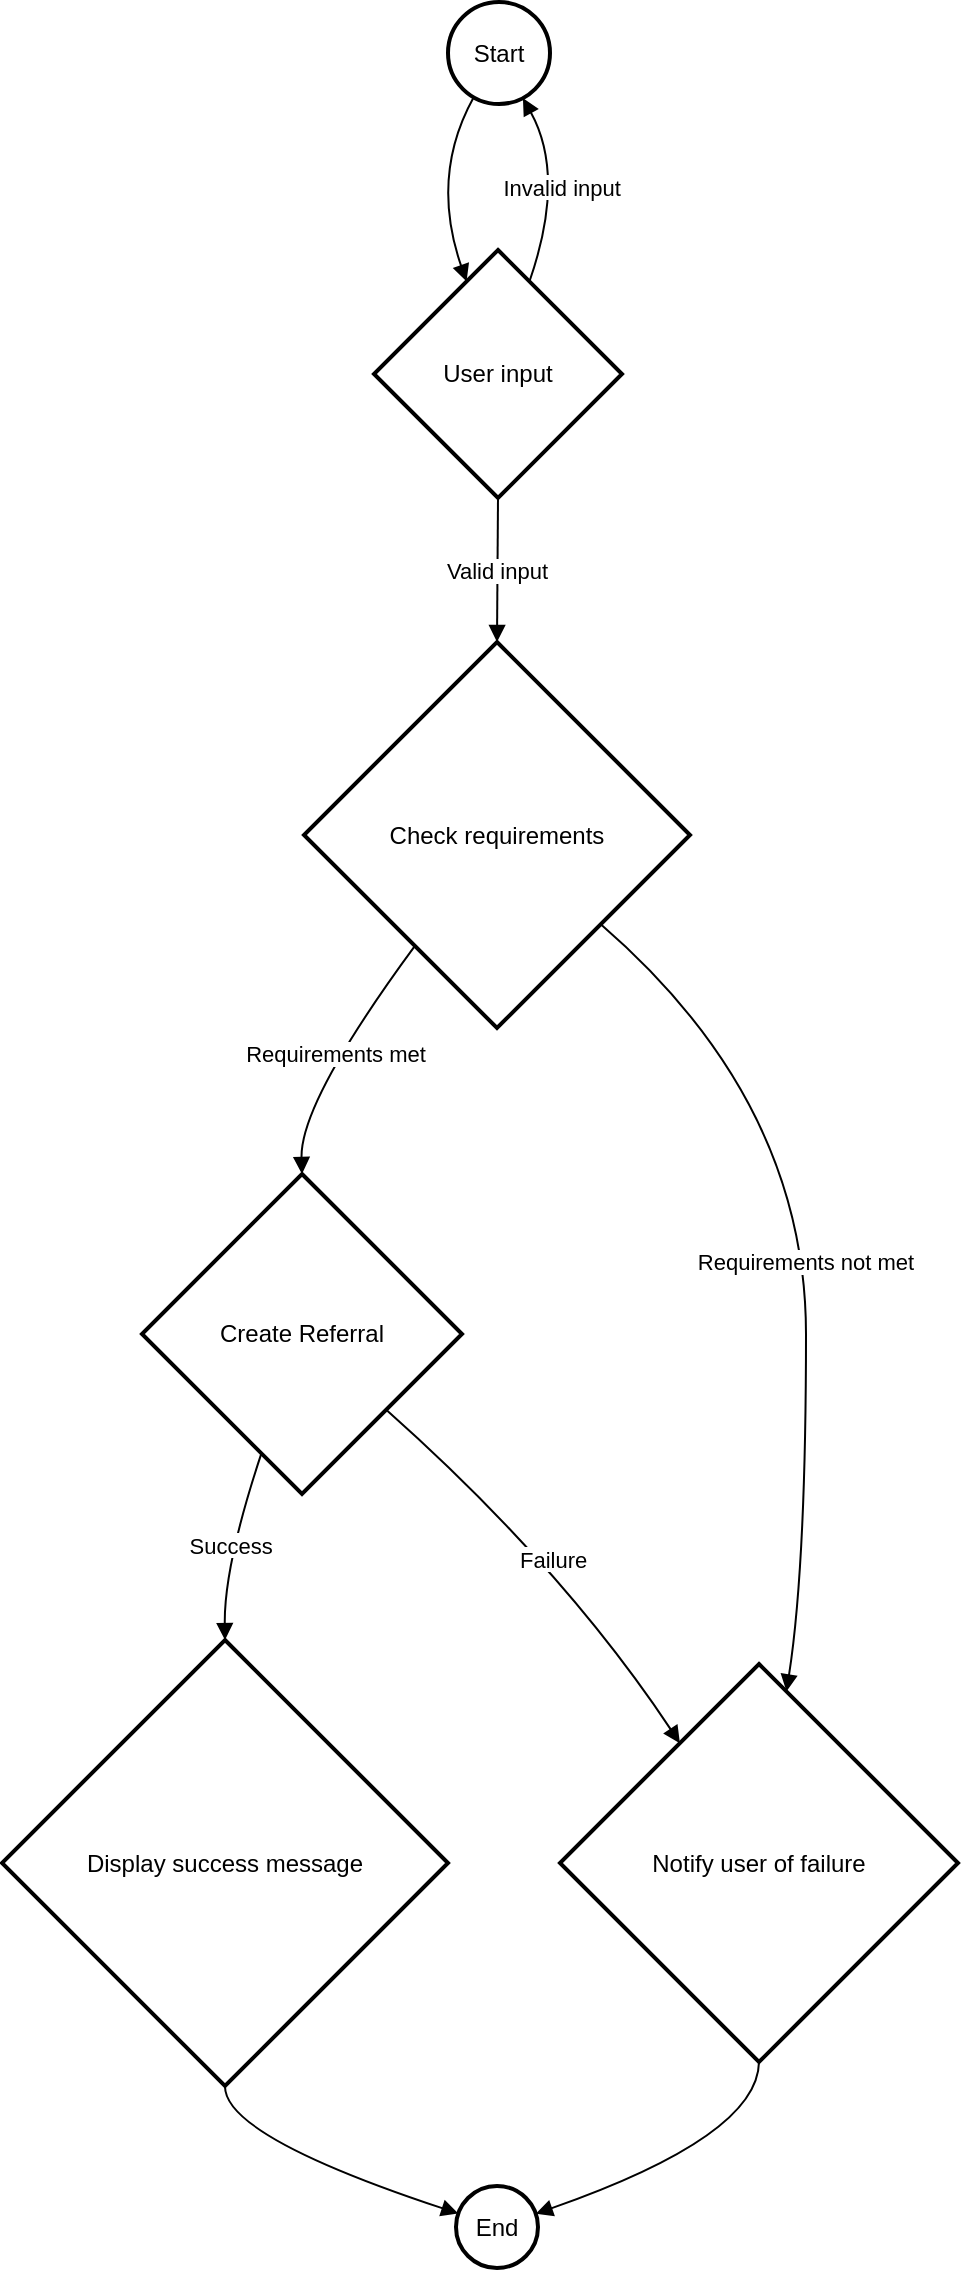 <mxfile version="24.7.15">
  <diagram name="Page-1" id="H_IrjUjgA3Ao_uoYaef3">
    <mxGraphModel>
      <root>
        <mxCell id="0" />
        <mxCell id="1" parent="0" />
        <mxCell id="2" value="Start" style="ellipse;aspect=fixed;strokeWidth=2;whiteSpace=wrap;" vertex="1" parent="1">
          <mxGeometry x="231" y="8" width="51" height="51" as="geometry" />
        </mxCell>
        <mxCell id="3" value="User input" style="rhombus;strokeWidth=2;whiteSpace=wrap;" vertex="1" parent="1">
          <mxGeometry x="194" y="132" width="124" height="124" as="geometry" />
        </mxCell>
        <mxCell id="4" value="Check requirements" style="rhombus;strokeWidth=2;whiteSpace=wrap;" vertex="1" parent="1">
          <mxGeometry x="159" y="328" width="193" height="193" as="geometry" />
        </mxCell>
        <mxCell id="5" value="Create Referral" style="rhombus;strokeWidth=2;whiteSpace=wrap;" vertex="1" parent="1">
          <mxGeometry x="78" y="594" width="160" height="160" as="geometry" />
        </mxCell>
        <mxCell id="6" value="Notify user of failure" style="rhombus;strokeWidth=2;whiteSpace=wrap;" vertex="1" parent="1">
          <mxGeometry x="287" y="839" width="199" height="199" as="geometry" />
        </mxCell>
        <mxCell id="7" value="Display success message" style="rhombus;strokeWidth=2;whiteSpace=wrap;" vertex="1" parent="1">
          <mxGeometry x="8" y="827" width="223" height="223" as="geometry" />
        </mxCell>
        <mxCell id="8" value="End" style="ellipse;aspect=fixed;strokeWidth=2;whiteSpace=wrap;" vertex="1" parent="1">
          <mxGeometry x="235" y="1100" width="41" height="41" as="geometry" />
        </mxCell>
        <mxCell id="9" value="" style="curved=1;startArrow=none;endArrow=block;exitX=0.22;exitY=0.99;entryX=0.33;entryY=0;" edge="1" parent="1" source="2" target="3">
          <mxGeometry relative="1" as="geometry">
            <Array as="points">
              <mxPoint x="222" y="95" />
            </Array>
          </mxGeometry>
        </mxCell>
        <mxCell id="10" value="Valid input" style="curved=1;startArrow=none;endArrow=block;exitX=0.5;exitY=0.99;entryX=0.5;entryY=0;" edge="1" parent="1" source="3" target="4">
          <mxGeometry relative="1" as="geometry">
            <Array as="points" />
          </mxGeometry>
        </mxCell>
        <mxCell id="11" value="Invalid input" style="curved=1;startArrow=none;endArrow=block;exitX=0.67;exitY=0;entryX=0.76;entryY=0.99;" edge="1" parent="1" source="3" target="2">
          <mxGeometry relative="1" as="geometry">
            <Array as="points">
              <mxPoint x="290" y="95" />
            </Array>
          </mxGeometry>
        </mxCell>
        <mxCell id="12" value="Requirements met" style="curved=1;startArrow=none;endArrow=block;exitX=0.13;exitY=1;entryX=0.5;entryY=0;" edge="1" parent="1" source="4" target="5">
          <mxGeometry relative="1" as="geometry">
            <Array as="points">
              <mxPoint x="157" y="558" />
            </Array>
          </mxGeometry>
        </mxCell>
        <mxCell id="13" value="Requirements not met" style="curved=1;startArrow=none;endArrow=block;exitX=1;exitY=0.93;entryX=0.58;entryY=0;" edge="1" parent="1" source="4" target="6">
          <mxGeometry relative="1" as="geometry">
            <Array as="points">
              <mxPoint x="410" y="558" />
              <mxPoint x="410" y="790" />
            </Array>
          </mxGeometry>
        </mxCell>
        <mxCell id="14" value="Success" style="curved=1;startArrow=none;endArrow=block;exitX=0.33;exitY=1;entryX=0.5;entryY=0;" edge="1" parent="1" source="5" target="7">
          <mxGeometry relative="1" as="geometry">
            <Array as="points">
              <mxPoint x="119" y="790" />
            </Array>
          </mxGeometry>
        </mxCell>
        <mxCell id="15" value="Failure" style="curved=1;startArrow=none;endArrow=block;exitX=1;exitY=0.95;entryX=0.17;entryY=0;" edge="1" parent="1" source="5" target="6">
          <mxGeometry relative="1" as="geometry">
            <Array as="points">
              <mxPoint x="288" y="790" />
            </Array>
          </mxGeometry>
        </mxCell>
        <mxCell id="16" value="" style="curved=1;startArrow=none;endArrow=block;exitX=0.5;exitY=1;entryX=0.01;entryY=0.32;" edge="1" parent="1" source="7" target="8">
          <mxGeometry relative="1" as="geometry">
            <Array as="points">
              <mxPoint x="119" y="1075" />
            </Array>
          </mxGeometry>
        </mxCell>
        <mxCell id="17" value="" style="curved=1;startArrow=none;endArrow=block;exitX=0.5;exitY=1;entryX=1.01;entryY=0.32;" edge="1" parent="1" source="6" target="8">
          <mxGeometry relative="1" as="geometry">
            <Array as="points">
              <mxPoint x="386" y="1075" />
            </Array>
          </mxGeometry>
        </mxCell>
      </root>
    </mxGraphModel>
  </diagram>
</mxfile>
